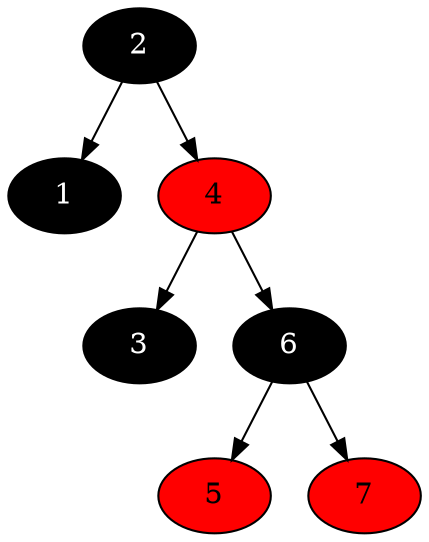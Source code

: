 digraph mentions {
2 -> 1
2 -> 4
4 -> 3
4 -> 6
6 -> 5
6 -> 7
2[style=filled, fillcolor=black, fontcolor=white]
1[style=filled, fillcolor=black, fontcolor=white]
4[style=filled, fillcolor=red]
3[style=filled, fillcolor=black, fontcolor=white]
6[style=filled, fillcolor=black, fontcolor=white]
5[style=filled, fillcolor=red]
7[style=filled, fillcolor=red]
}
